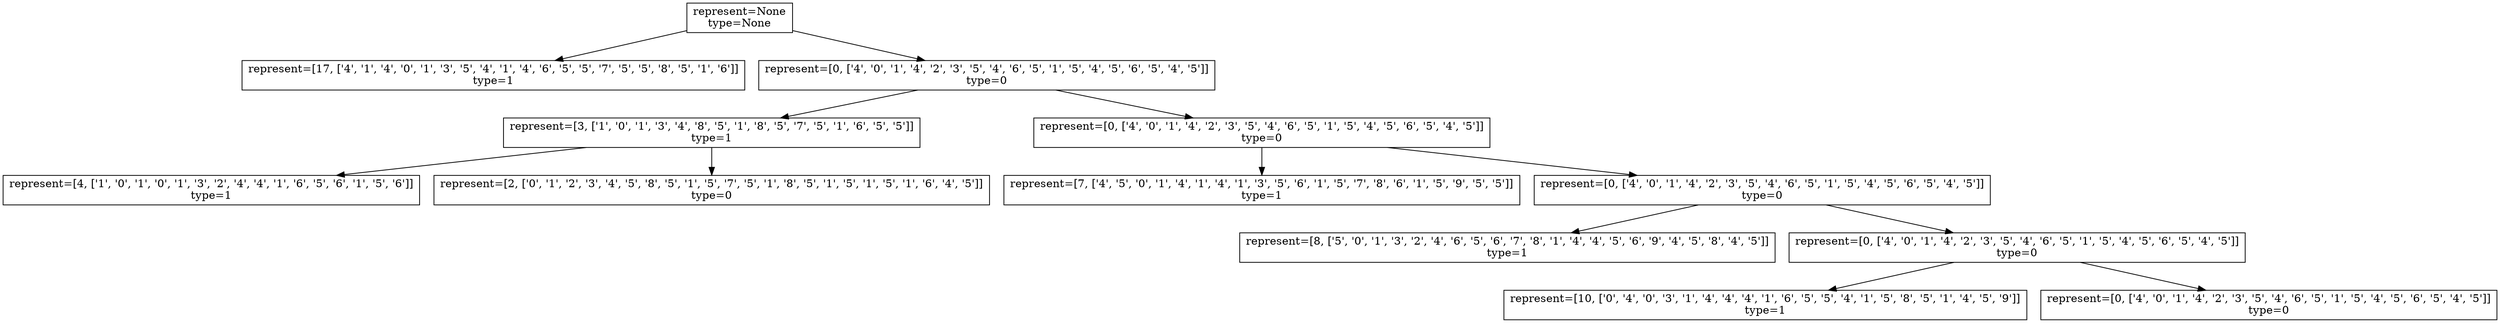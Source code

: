 digraph G{
node [shape=box];
edge [fontname=helvetica];
0 [label=<represent=None<br/>type=None<br/>>];
2 [label=<represent=[17, ['4', '1', '4', '0', '1', '3', '5', '4', '1', '4', '6', '5', '5', '7', '5', '5', '8', '5', '1', '6']]<br/>type=1<br/>>];
1 [label=<represent=[0, ['4', '0', '1', '4', '2', '3', '5', '4', '6', '5', '1', '5', '4', '5', '6', '5', '4', '5']]<br/>type=0<br/>>];
4 [label=<represent=[3, ['1', '0', '1', '3', '4', '8', '5', '1', '8', '5', '7', '5', '1', '6', '5', '5']]<br/>type=1<br/>>];
6 [label=<represent=[4, ['1', '0', '1', '0', '1', '3', '2', '4', '4', '1', '6', '5', '6', '1', '5', '6']]<br/>type=1<br/>>];
5 [label=<represent=[2, ['0', '1', '2', '3', '4', '5', '8', '5', '1', '5', '7', '5', '1', '8', '5', '1', '5', '1', '5', '1', '6', '4', '5']]<br/>type=0<br/>>];
3 [label=<represent=[0, ['4', '0', '1', '4', '2', '3', '5', '4', '6', '5', '1', '5', '4', '5', '6', '5', '4', '5']]<br/>type=0<br/>>];
8 [label=<represent=[7, ['4', '5', '0', '1', '4', '1', '4', '1', '3', '5', '6', '1', '5', '7', '8', '6', '1', '5', '9', '5', '5']]<br/>type=1<br/>>];
7 [label=<represent=[0, ['4', '0', '1', '4', '2', '3', '5', '4', '6', '5', '1', '5', '4', '5', '6', '5', '4', '5']]<br/>type=0<br/>>];
10 [label=<represent=[8, ['5', '0', '1', '3', '2', '4', '6', '5', '6', '7', '8', '1', '4', '4', '5', '6', '9', '4', '5', '8', '4', '5']]<br/>type=1<br/>>];
9 [label=<represent=[0, ['4', '0', '1', '4', '2', '3', '5', '4', '6', '5', '1', '5', '4', '5', '6', '5', '4', '5']]<br/>type=0<br/>>];
12 [label=<represent=[10, ['0', '4', '0', '3', '1', '4', '4', '4', '1', '6', '5', '5', '4', '1', '5', '8', '5', '1', '4', '5', '9']]<br/>type=1<br/>>];
11 [label=<represent=[0, ['4', '0', '1', '4', '2', '3', '5', '4', '6', '5', '1', '5', '4', '5', '6', '5', '4', '5']]<br/>type=0<br/>>];
0 -> 1;
0 -> 2;
1 -> 3;
1 -> 4;
4 -> 5;
4 -> 6;
3 -> 7;
3 -> 8;
7 -> 9;
7 -> 10;
9 -> 11;
9 -> 12;
}